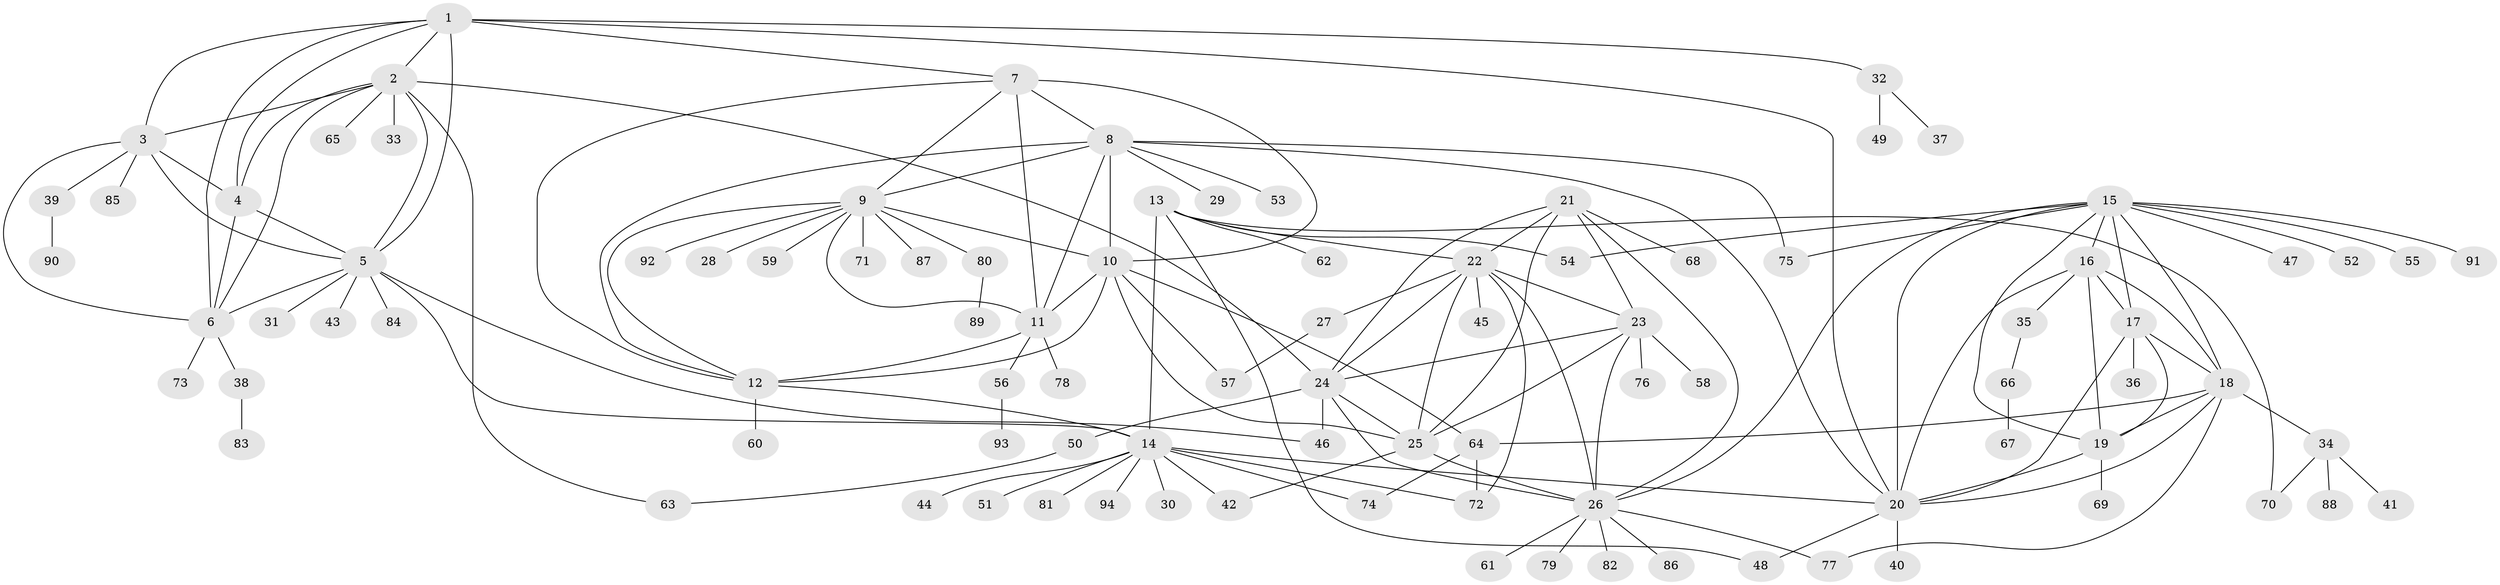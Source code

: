 // original degree distribution, {9: 0.022388059701492536, 10: 0.03731343283582089, 8: 0.05970149253731343, 5: 0.014925373134328358, 11: 0.014925373134328358, 7: 0.04477611940298507, 12: 0.014925373134328358, 6: 0.014925373134328358, 13: 0.007462686567164179, 2: 0.15671641791044777, 1: 0.5597014925373134, 4: 0.014925373134328358, 3: 0.03731343283582089}
// Generated by graph-tools (version 1.1) at 2025/52/03/04/25 22:52:23]
// undirected, 94 vertices, 152 edges
graph export_dot {
  node [color=gray90,style=filled];
  1;
  2;
  3;
  4;
  5;
  6;
  7;
  8;
  9;
  10;
  11;
  12;
  13;
  14;
  15;
  16;
  17;
  18;
  19;
  20;
  21;
  22;
  23;
  24;
  25;
  26;
  27;
  28;
  29;
  30;
  31;
  32;
  33;
  34;
  35;
  36;
  37;
  38;
  39;
  40;
  41;
  42;
  43;
  44;
  45;
  46;
  47;
  48;
  49;
  50;
  51;
  52;
  53;
  54;
  55;
  56;
  57;
  58;
  59;
  60;
  61;
  62;
  63;
  64;
  65;
  66;
  67;
  68;
  69;
  70;
  71;
  72;
  73;
  74;
  75;
  76;
  77;
  78;
  79;
  80;
  81;
  82;
  83;
  84;
  85;
  86;
  87;
  88;
  89;
  90;
  91;
  92;
  93;
  94;
  1 -- 2 [weight=1.0];
  1 -- 3 [weight=1.0];
  1 -- 4 [weight=1.0];
  1 -- 5 [weight=1.0];
  1 -- 6 [weight=1.0];
  1 -- 7 [weight=1.0];
  1 -- 20 [weight=1.0];
  1 -- 32 [weight=1.0];
  2 -- 3 [weight=1.0];
  2 -- 4 [weight=1.0];
  2 -- 5 [weight=1.0];
  2 -- 6 [weight=1.0];
  2 -- 24 [weight=1.0];
  2 -- 33 [weight=1.0];
  2 -- 63 [weight=1.0];
  2 -- 65 [weight=1.0];
  3 -- 4 [weight=1.0];
  3 -- 5 [weight=1.0];
  3 -- 6 [weight=1.0];
  3 -- 39 [weight=1.0];
  3 -- 85 [weight=1.0];
  4 -- 5 [weight=1.0];
  4 -- 6 [weight=1.0];
  5 -- 6 [weight=1.0];
  5 -- 14 [weight=1.0];
  5 -- 31 [weight=1.0];
  5 -- 43 [weight=1.0];
  5 -- 46 [weight=1.0];
  5 -- 84 [weight=1.0];
  6 -- 38 [weight=1.0];
  6 -- 73 [weight=1.0];
  7 -- 8 [weight=1.0];
  7 -- 9 [weight=1.0];
  7 -- 10 [weight=1.0];
  7 -- 11 [weight=1.0];
  7 -- 12 [weight=1.0];
  8 -- 9 [weight=1.0];
  8 -- 10 [weight=1.0];
  8 -- 11 [weight=1.0];
  8 -- 12 [weight=1.0];
  8 -- 20 [weight=1.0];
  8 -- 29 [weight=1.0];
  8 -- 53 [weight=1.0];
  8 -- 75 [weight=1.0];
  9 -- 10 [weight=1.0];
  9 -- 11 [weight=1.0];
  9 -- 12 [weight=1.0];
  9 -- 28 [weight=1.0];
  9 -- 59 [weight=1.0];
  9 -- 71 [weight=1.0];
  9 -- 80 [weight=1.0];
  9 -- 87 [weight=1.0];
  9 -- 92 [weight=1.0];
  10 -- 11 [weight=1.0];
  10 -- 12 [weight=1.0];
  10 -- 25 [weight=1.0];
  10 -- 57 [weight=1.0];
  10 -- 64 [weight=1.0];
  11 -- 12 [weight=1.0];
  11 -- 56 [weight=1.0];
  11 -- 78 [weight=1.0];
  12 -- 14 [weight=1.0];
  12 -- 60 [weight=1.0];
  13 -- 14 [weight=5.0];
  13 -- 22 [weight=1.0];
  13 -- 48 [weight=1.0];
  13 -- 54 [weight=1.0];
  13 -- 62 [weight=1.0];
  13 -- 70 [weight=1.0];
  14 -- 20 [weight=1.0];
  14 -- 30 [weight=3.0];
  14 -- 42 [weight=1.0];
  14 -- 44 [weight=1.0];
  14 -- 51 [weight=1.0];
  14 -- 72 [weight=1.0];
  14 -- 74 [weight=1.0];
  14 -- 81 [weight=1.0];
  14 -- 94 [weight=1.0];
  15 -- 16 [weight=1.0];
  15 -- 17 [weight=1.0];
  15 -- 18 [weight=1.0];
  15 -- 19 [weight=1.0];
  15 -- 20 [weight=1.0];
  15 -- 26 [weight=1.0];
  15 -- 47 [weight=1.0];
  15 -- 52 [weight=1.0];
  15 -- 54 [weight=1.0];
  15 -- 55 [weight=1.0];
  15 -- 75 [weight=1.0];
  15 -- 91 [weight=1.0];
  16 -- 17 [weight=1.0];
  16 -- 18 [weight=1.0];
  16 -- 19 [weight=1.0];
  16 -- 20 [weight=1.0];
  16 -- 35 [weight=1.0];
  17 -- 18 [weight=1.0];
  17 -- 19 [weight=1.0];
  17 -- 20 [weight=1.0];
  17 -- 36 [weight=1.0];
  18 -- 19 [weight=1.0];
  18 -- 20 [weight=1.0];
  18 -- 34 [weight=1.0];
  18 -- 64 [weight=1.0];
  18 -- 77 [weight=1.0];
  19 -- 20 [weight=1.0];
  19 -- 69 [weight=1.0];
  20 -- 40 [weight=1.0];
  20 -- 48 [weight=1.0];
  21 -- 22 [weight=1.0];
  21 -- 23 [weight=1.0];
  21 -- 24 [weight=1.0];
  21 -- 25 [weight=1.0];
  21 -- 26 [weight=1.0];
  21 -- 68 [weight=1.0];
  22 -- 23 [weight=1.0];
  22 -- 24 [weight=1.0];
  22 -- 25 [weight=1.0];
  22 -- 26 [weight=1.0];
  22 -- 27 [weight=1.0];
  22 -- 45 [weight=1.0];
  22 -- 72 [weight=1.0];
  23 -- 24 [weight=1.0];
  23 -- 25 [weight=1.0];
  23 -- 26 [weight=1.0];
  23 -- 58 [weight=1.0];
  23 -- 76 [weight=1.0];
  24 -- 25 [weight=1.0];
  24 -- 26 [weight=1.0];
  24 -- 46 [weight=1.0];
  24 -- 50 [weight=1.0];
  25 -- 26 [weight=1.0];
  25 -- 42 [weight=1.0];
  26 -- 61 [weight=1.0];
  26 -- 77 [weight=1.0];
  26 -- 79 [weight=1.0];
  26 -- 82 [weight=1.0];
  26 -- 86 [weight=1.0];
  27 -- 57 [weight=1.0];
  32 -- 37 [weight=1.0];
  32 -- 49 [weight=1.0];
  34 -- 41 [weight=1.0];
  34 -- 70 [weight=1.0];
  34 -- 88 [weight=1.0];
  35 -- 66 [weight=1.0];
  38 -- 83 [weight=1.0];
  39 -- 90 [weight=1.0];
  50 -- 63 [weight=1.0];
  56 -- 93 [weight=1.0];
  64 -- 72 [weight=1.0];
  64 -- 74 [weight=1.0];
  66 -- 67 [weight=1.0];
  80 -- 89 [weight=1.0];
}

